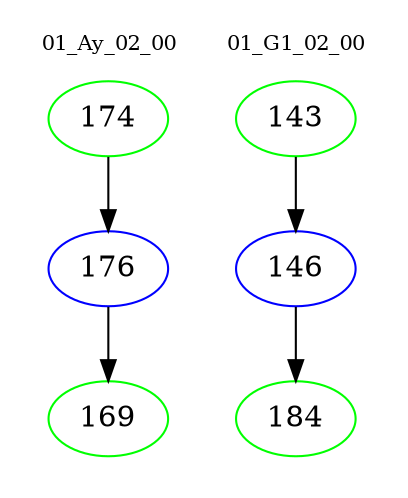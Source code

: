 digraph{
subgraph cluster_0 {
color = white
label = "01_Ay_02_00";
fontsize=10;
T0_174 [label="174", color="green"]
T0_174 -> T0_176 [color="black"]
T0_176 [label="176", color="blue"]
T0_176 -> T0_169 [color="black"]
T0_169 [label="169", color="green"]
}
subgraph cluster_1 {
color = white
label = "01_G1_02_00";
fontsize=10;
T1_143 [label="143", color="green"]
T1_143 -> T1_146 [color="black"]
T1_146 [label="146", color="blue"]
T1_146 -> T1_184 [color="black"]
T1_184 [label="184", color="green"]
}
}
